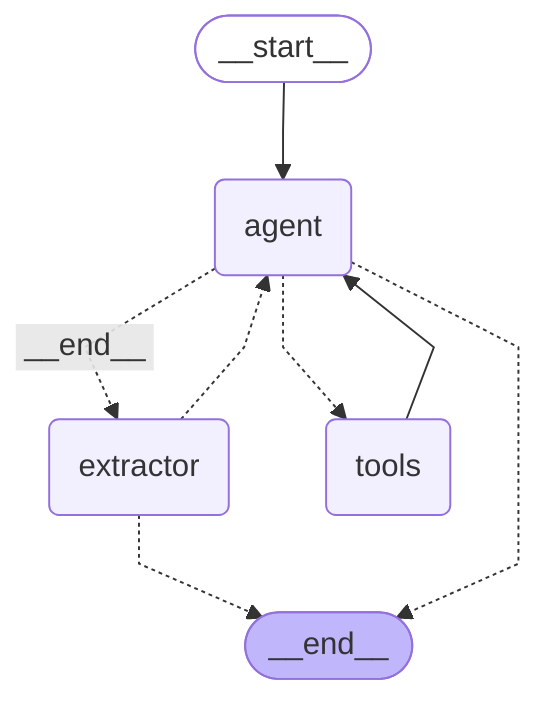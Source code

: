 ---
config:
  flowchart:
    curve: linear
---
graph TD;
	__start__([<p>__start__</p>]):::first
	agent(agent)
	extractor(extractor)
	tools(tools)
	__end__([<p>__end__</p>]):::last
	__start__ --> agent;
	agent -. &nbsp;__end__&nbsp; .-> extractor;
	agent -.-> tools;
	extractor -.-> __end__;
	extractor -.-> agent;
	tools --> agent;
	agent -.-> __end__;
	classDef default fill:#f2f0ff,line-height:1.2
	classDef first fill-opacity:0
	classDef last fill:#bfb6fc